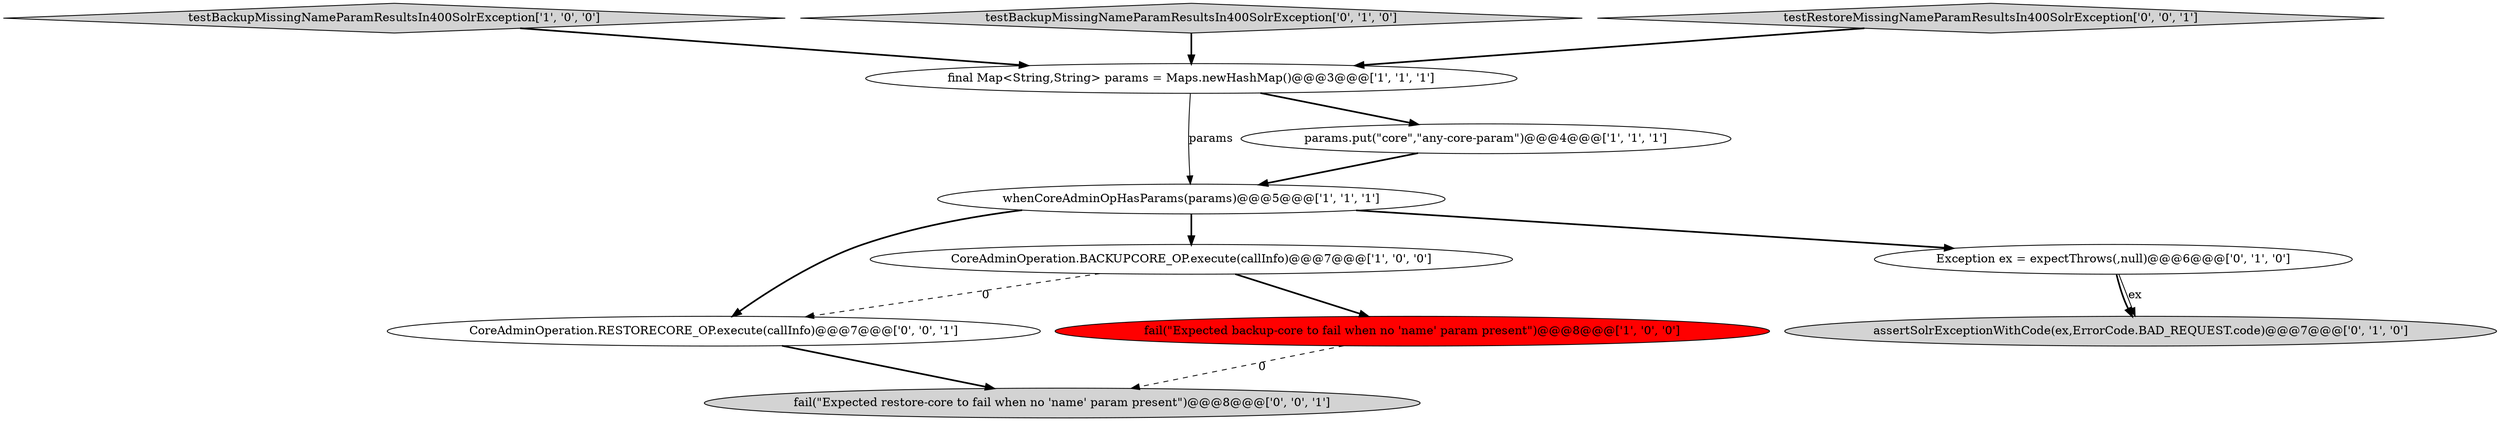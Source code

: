digraph {
0 [style = filled, label = "testBackupMissingNameParamResultsIn400SolrException['1', '0', '0']", fillcolor = lightgray, shape = diamond image = "AAA0AAABBB1BBB"];
1 [style = filled, label = "whenCoreAdminOpHasParams(params)@@@5@@@['1', '1', '1']", fillcolor = white, shape = ellipse image = "AAA0AAABBB1BBB"];
6 [style = filled, label = "testBackupMissingNameParamResultsIn400SolrException['0', '1', '0']", fillcolor = lightgray, shape = diamond image = "AAA0AAABBB2BBB"];
4 [style = filled, label = "fail(\"Expected backup-core to fail when no 'name' param present\")@@@8@@@['1', '0', '0']", fillcolor = red, shape = ellipse image = "AAA1AAABBB1BBB"];
8 [style = filled, label = "assertSolrExceptionWithCode(ex,ErrorCode.BAD_REQUEST.code)@@@7@@@['0', '1', '0']", fillcolor = lightgray, shape = ellipse image = "AAA0AAABBB2BBB"];
11 [style = filled, label = "fail(\"Expected restore-core to fail when no 'name' param present\")@@@8@@@['0', '0', '1']", fillcolor = lightgray, shape = ellipse image = "AAA0AAABBB3BBB"];
2 [style = filled, label = "final Map<String,String> params = Maps.newHashMap()@@@3@@@['1', '1', '1']", fillcolor = white, shape = ellipse image = "AAA0AAABBB1BBB"];
5 [style = filled, label = "params.put(\"core\",\"any-core-param\")@@@4@@@['1', '1', '1']", fillcolor = white, shape = ellipse image = "AAA0AAABBB1BBB"];
9 [style = filled, label = "CoreAdminOperation.RESTORECORE_OP.execute(callInfo)@@@7@@@['0', '0', '1']", fillcolor = white, shape = ellipse image = "AAA0AAABBB3BBB"];
3 [style = filled, label = "CoreAdminOperation.BACKUPCORE_OP.execute(callInfo)@@@7@@@['1', '0', '0']", fillcolor = white, shape = ellipse image = "AAA0AAABBB1BBB"];
7 [style = filled, label = "Exception ex = expectThrows(,null)@@@6@@@['0', '1', '0']", fillcolor = white, shape = ellipse image = "AAA0AAABBB2BBB"];
10 [style = filled, label = "testRestoreMissingNameParamResultsIn400SolrException['0', '0', '1']", fillcolor = lightgray, shape = diamond image = "AAA0AAABBB3BBB"];
1->3 [style = bold, label=""];
5->1 [style = bold, label=""];
10->2 [style = bold, label=""];
2->5 [style = bold, label=""];
4->11 [style = dashed, label="0"];
9->11 [style = bold, label=""];
3->9 [style = dashed, label="0"];
7->8 [style = bold, label=""];
2->1 [style = solid, label="params"];
3->4 [style = bold, label=""];
1->7 [style = bold, label=""];
1->9 [style = bold, label=""];
0->2 [style = bold, label=""];
7->8 [style = solid, label="ex"];
6->2 [style = bold, label=""];
}
